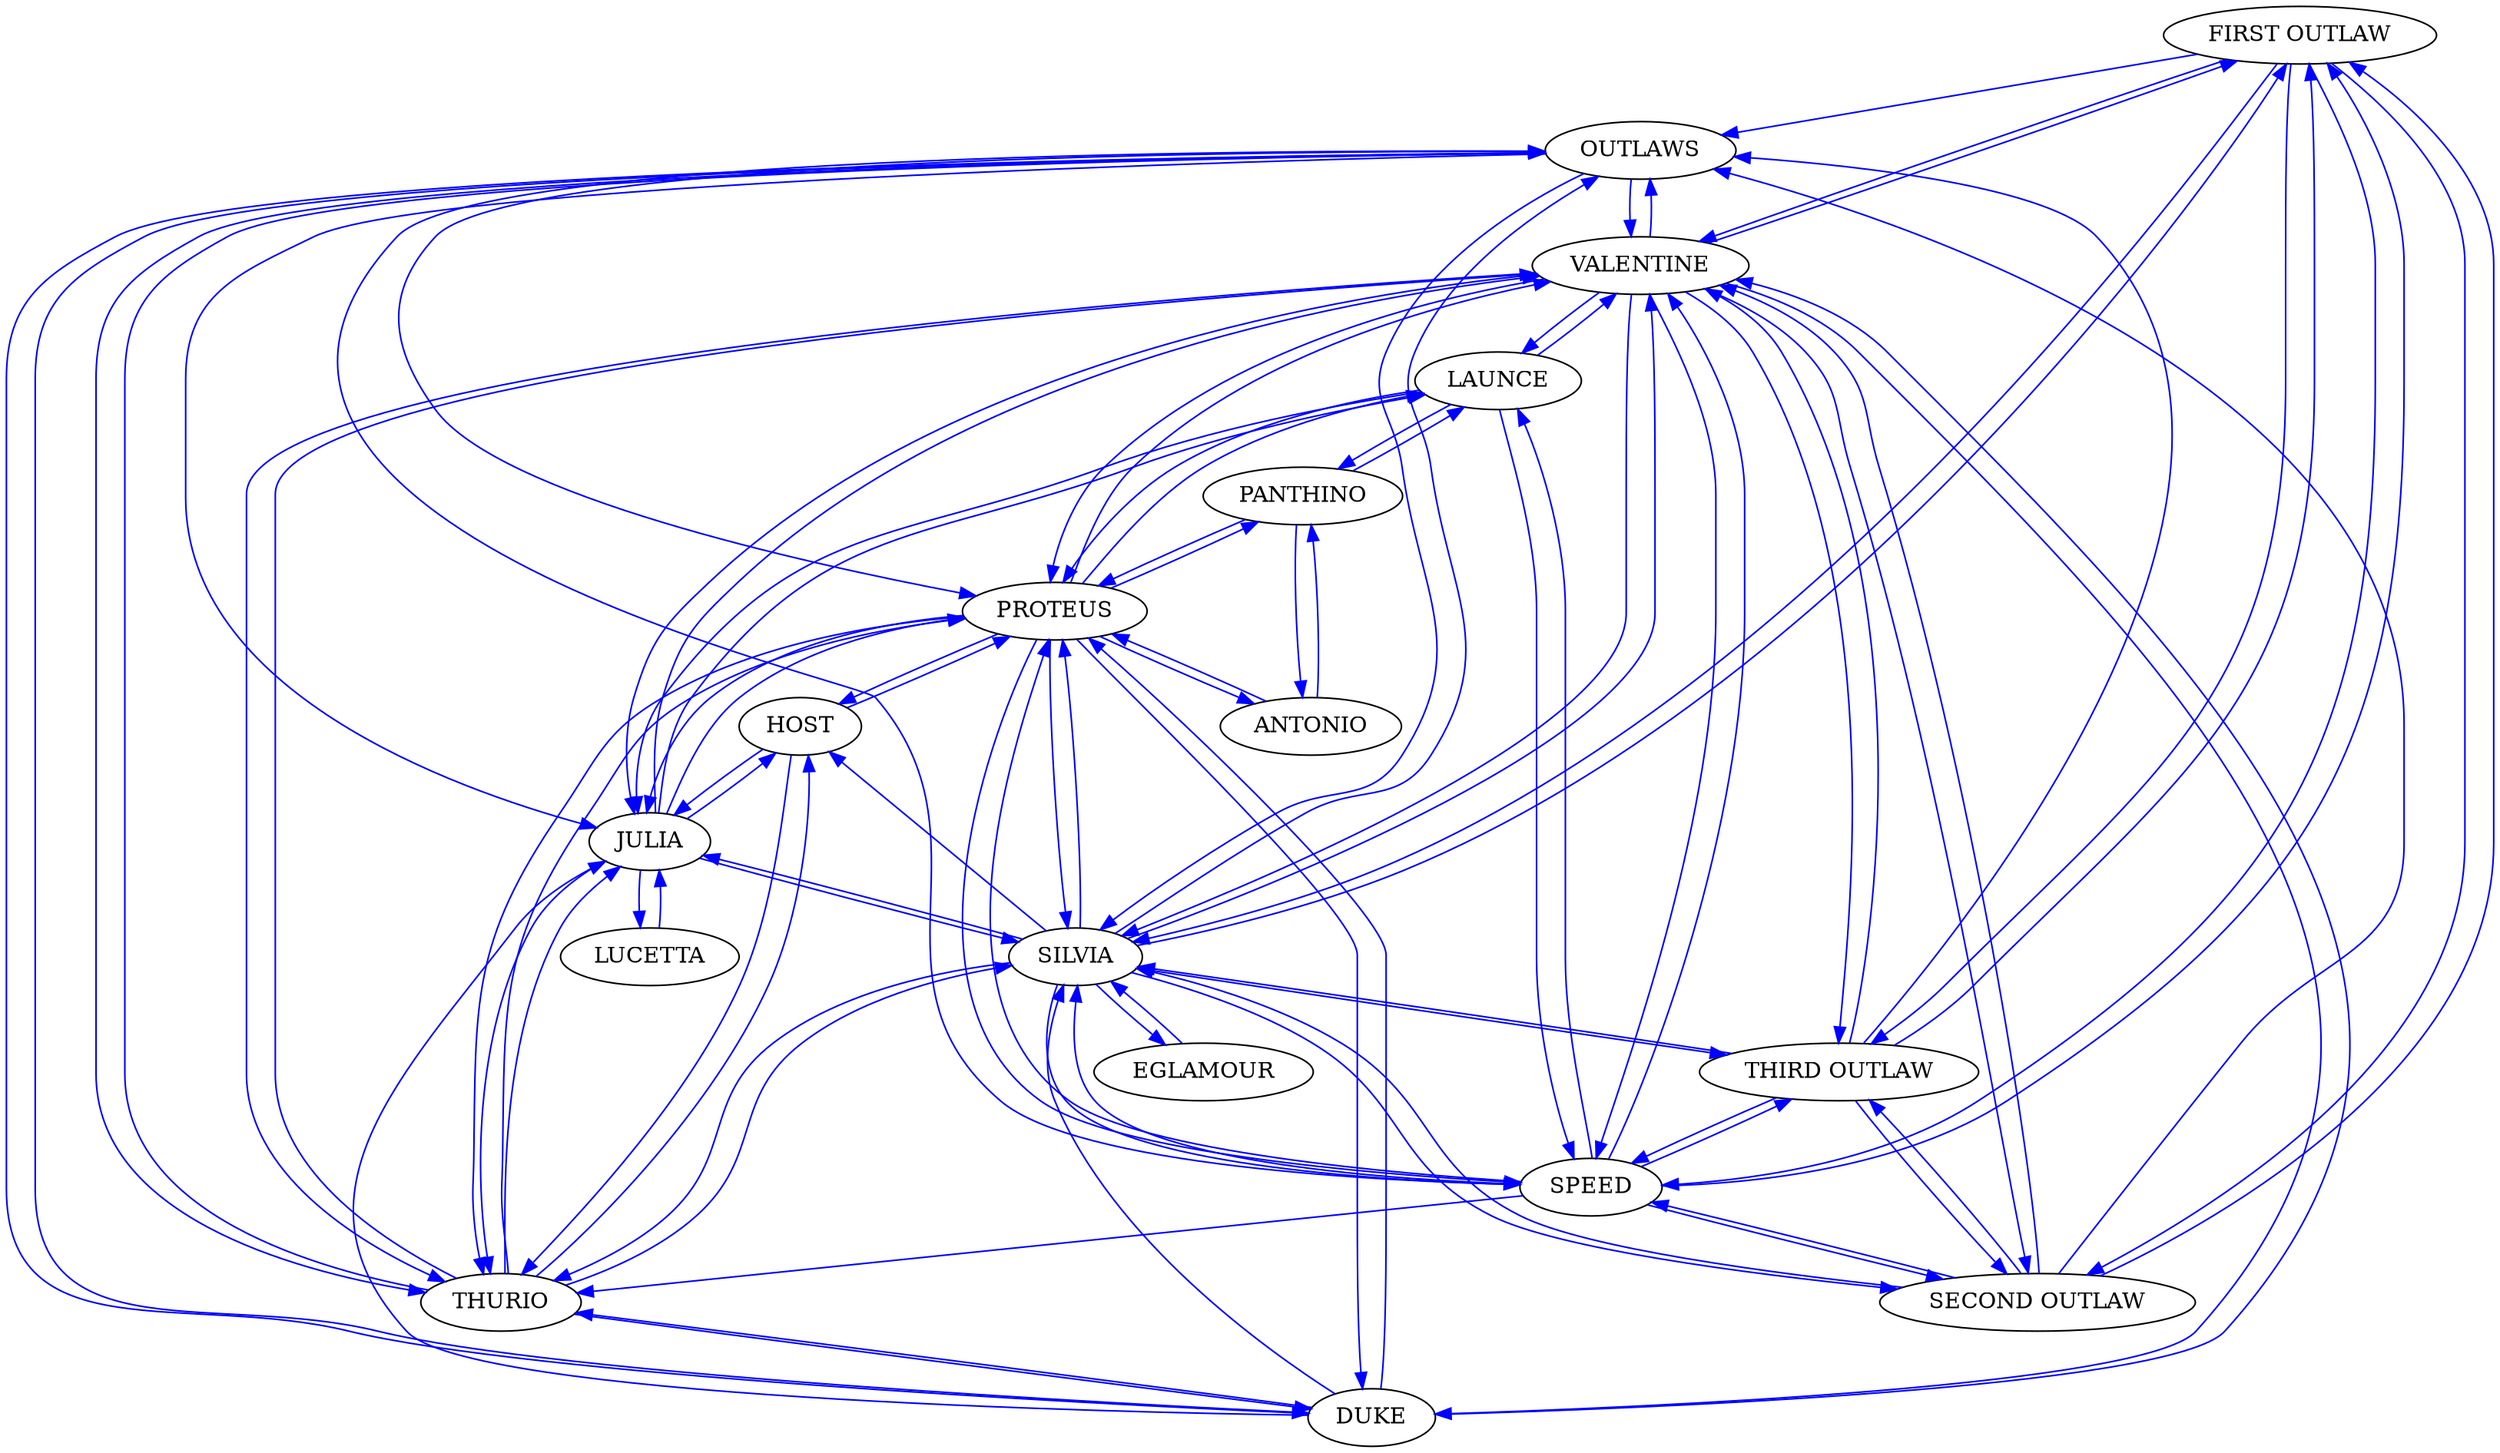 strict digraph  {
	"FIRST OUTLAW" -> OUTLAWS	 [color=blue,
		weight=21];
	"FIRST OUTLAW" -> "THIRD OUTLAW"	 [color=blue,
		weight=21];
	"FIRST OUTLAW" -> VALENTINE	 [color=blue,
		weight=14];
	"FIRST OUTLAW" -> "SECOND OUTLAW"	 [color=blue,
		weight=21];
	"FIRST OUTLAW" -> SILVIA	 [color=blue,
		weight=6];
	"FIRST OUTLAW" -> SPEED	 [color=blue,
		weight=14];
	OUTLAWS -> DUKE	 [color=blue,
		weight=1];
	OUTLAWS -> VALENTINE	 [color=blue,
		weight=1];
	OUTLAWS -> JULIA	 [color=blue,
		weight=1];
	OUTLAWS -> SILVIA	 [color=blue,
		weight=1];
	OUTLAWS -> PROTEUS	 [color=blue,
		weight=1];
	OUTLAWS -> THURIO	 [color=blue,
		weight=1];
	"THIRD OUTLAW" -> "FIRST OUTLAW"	 [color=blue,
		weight=25];
	"THIRD OUTLAW" -> OUTLAWS	 [color=blue,
		weight=25];
	"THIRD OUTLAW" -> VALENTINE	 [color=blue,
		weight=20];
	"THIRD OUTLAW" -> "SECOND OUTLAW"	 [color=blue,
		weight=25];
	"THIRD OUTLAW" -> SILVIA	 [color=blue,
		weight=5];
	"THIRD OUTLAW" -> SPEED	 [color=blue,
		weight=20];
	ANTONIO -> PANTHINO	 [color=blue,
		weight=35];
	ANTONIO -> PROTEUS	 [color=blue,
		weight=16];
	HOST -> JULIA	 [color=blue,
		weight=38];
	HOST -> PROTEUS	 [color=blue,
		weight=35];
	HOST -> THURIO	 [color=blue,
		weight=35];
	DUKE -> OUTLAWS	 [color=blue,
		weight=20];
	DUKE -> VALENTINE	 [color=blue,
		weight=119];
	DUKE -> JULIA	 [color=blue,
		weight=38];
	DUKE -> SILVIA	 [color=blue,
		weight=38];
	DUKE -> PROTEUS	 [color=blue,
		weight=175];
	DUKE -> THURIO	 [color=blue,
		weight=100];
	LAUNCE -> VALENTINE	 [color=blue,
		weight=7];
	LAUNCE -> JULIA	 [color=blue,
		weight=9];
	LAUNCE -> PANTHINO	 [color=blue,
		weight=11];
	LAUNCE -> PROTEUS	 [color=blue,
		weight=16];
	LAUNCE -> SPEED	 [color=blue,
		weight=84];
	VALENTINE -> "FIRST OUTLAW"	 [color=blue,
		weight=23];
	VALENTINE -> OUTLAWS	 [color=blue,
		weight=51];
	VALENTINE -> "THIRD OUTLAW"	 [color=blue,
		weight=23];
	VALENTINE -> DUKE	 [color=blue,
		weight=88];
	VALENTINE -> LAUNCE	 [color=blue,
		weight=20];
	VALENTINE -> JULIA	 [color=blue,
		weight=55];
	VALENTINE -> "SECOND OUTLAW"	 [color=blue,
		weight=23];
	VALENTINE -> SILVIA	 [color=blue,
		weight=124];
	VALENTINE -> PROTEUS	 [color=blue,
		weight=236];
	VALENTINE -> THURIO	 [color=blue,
		weight=83];
	VALENTINE -> SPEED	 [color=blue,
		weight=83];
	JULIA -> HOST	 [color=blue,
		weight=26];
	JULIA -> LAUNCE	 [color=blue,
		weight=1];
	JULIA -> VALENTINE	 [color=blue,
		weight=19];
	JULIA -> SILVIA	 [color=blue,
		weight=67];
	JULIA -> PROTEUS	 [color=blue,
		weight=67];
	JULIA -> THURIO	 [color=blue,
		weight=26];
	JULIA -> LUCETTA	 [color=blue,
		weight=162];
	"SECOND OUTLAW" -> "FIRST OUTLAW"	 [color=blue,
		weight=15];
	"SECOND OUTLAW" -> OUTLAWS	 [color=blue,
		weight=15];
	"SECOND OUTLAW" -> "THIRD OUTLAW"	 [color=blue,
		weight=15];
	"SECOND OUTLAW" -> VALENTINE	 [color=blue,
		weight=13];
	"SECOND OUTLAW" -> SILVIA	 [color=blue,
		weight=1];
	"SECOND OUTLAW" -> SPEED	 [color=blue,
		weight=13];
	SILVIA -> "FIRST OUTLAW"	 [color=blue,
		weight=3];
	SILVIA -> OUTLAWS	 [color=blue,
		weight=3];
	SILVIA -> "THIRD OUTLAW"	 [color=blue,
		weight=3];
	SILVIA -> HOST	 [color=blue,
		weight=29];
	SILVIA -> VALENTINE	 [color=blue,
		weight=59];
	SILVIA -> JULIA	 [color=blue,
		weight=79];
	SILVIA -> "SECOND OUTLAW"	 [color=blue,
		weight=3];
	SILVIA -> PROTEUS	 [color=blue,
		weight=60];
	SILVIA -> THURIO	 [color=blue,
		weight=21];
	SILVIA -> EGLAMOUR	 [color=blue,
		weight=35];
	SILVIA -> SPEED	 [color=blue,
		weight=18];
	PANTHINO -> ANTONIO	 [color=blue,
		weight=26];
	PANTHINO -> LAUNCE	 [color=blue,
		weight=14];
	PANTHINO -> PROTEUS	 [color=blue,
		weight=3];
	PROTEUS -> ANTONIO	 [color=blue,
		weight=17];
	PROTEUS -> HOST	 [color=blue,
		weight=21];
	PROTEUS -> DUKE	 [color=blue,
		weight=73];
	PROTEUS -> LAUNCE	 [color=blue,
		weight=57];
	PROTEUS -> VALENTINE	 [color=blue,
		weight=133];
	PROTEUS -> JULIA	 [color=blue,
		weight=120];
	PROTEUS -> SILVIA	 [color=blue,
		weight=65];
	PROTEUS -> PANTHINO	 [color=blue,
		weight=31];
	PROTEUS -> THURIO	 [color=blue,
		weight=68];
	PROTEUS -> SPEED	 [color=blue,
		weight=28];
	THURIO -> OUTLAWS	 [color=blue,
		weight=5];
	THURIO -> HOST	 [color=blue,
		weight=2];
	THURIO -> DUKE	 [color=blue,
		weight=20];
	THURIO -> VALENTINE	 [color=blue,
		weight=19];
	THURIO -> JULIA	 [color=blue,
		weight=23];
	THURIO -> SILVIA	 [color=blue,
		weight=19];
	THURIO -> PROTEUS	 [color=blue,
		weight=40];
	EGLAMOUR -> SILVIA	 [color=blue,
		weight=17];
	LUCETTA -> JULIA	 [color=blue,
		weight=73];
	SPEED -> "FIRST OUTLAW"	 [color=blue,
		weight=3];
	SPEED -> OUTLAWS	 [color=blue,
		weight=3];
	SPEED -> "THIRD OUTLAW"	 [color=blue,
		weight=3];
	SPEED -> LAUNCE	 [color=blue,
		weight=57];
	SPEED -> VALENTINE	 [color=blue,
		weight=94];
	SPEED -> "SECOND OUTLAW"	 [color=blue,
		weight=3];
	SPEED -> SILVIA	 [color=blue,
		weight=6];
	SPEED -> PROTEUS	 [color=blue,
		weight=43];
	SPEED -> THURIO	 [color=blue,
		weight=3];
}
